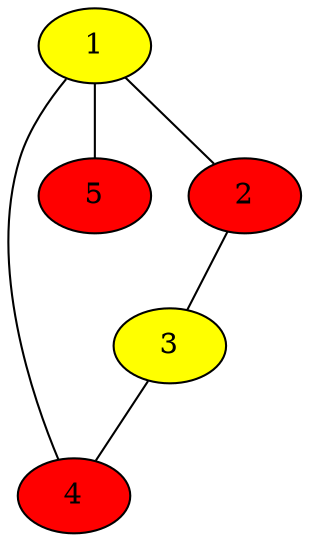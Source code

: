 graph dothi
{
	5 [fillcolor=red, style=filled];
	4 [fillcolor=red, style=filled];
	3 [fillcolor=yellow, style=filled];
	2 [fillcolor=red, style=filled];
	1 [fillcolor=yellow, style=filled];
	1 -- 2;
	2 -- 3;
	3 -- 4;
	4 -- 1;
	1 -- 5;
}